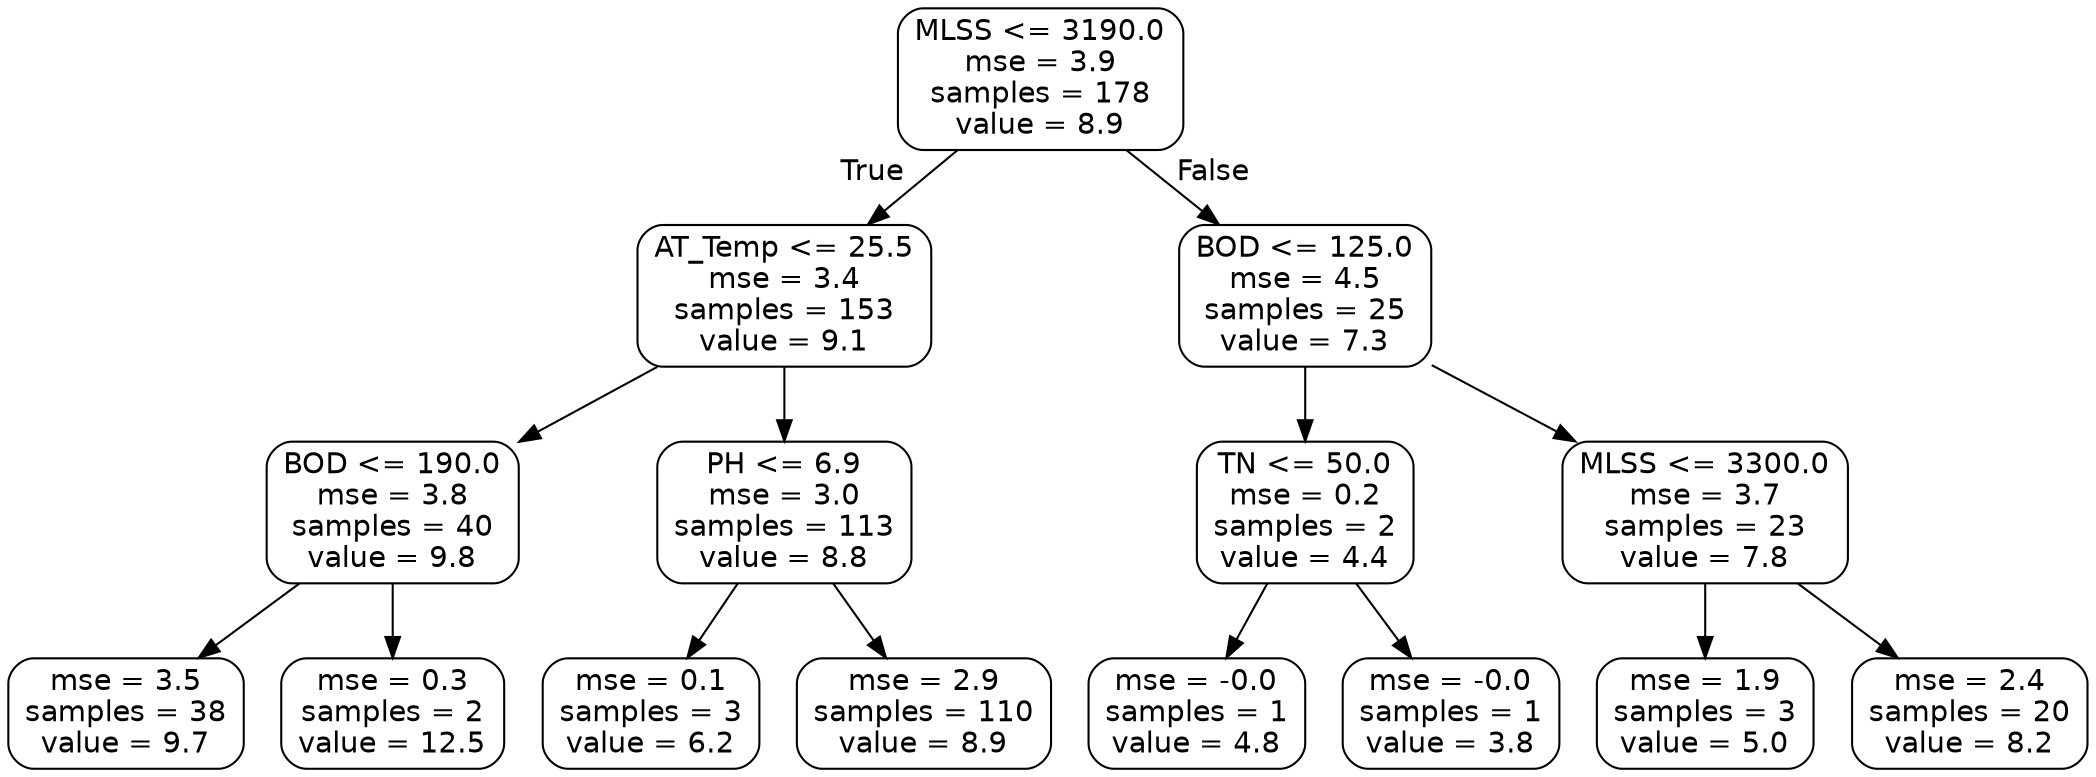 digraph Tree {
node [shape=box, style="rounded", color="black", fontname=helvetica] ;
edge [fontname=helvetica] ;
0 [label="MLSS <= 3190.0\nmse = 3.9\nsamples = 178\nvalue = 8.9"] ;
1 [label="AT_Temp <= 25.5\nmse = 3.4\nsamples = 153\nvalue = 9.1"] ;
0 -> 1 [labeldistance=2.5, labelangle=45, headlabel="True"] ;
2 [label="BOD <= 190.0\nmse = 3.8\nsamples = 40\nvalue = 9.8"] ;
1 -> 2 ;
3 [label="mse = 3.5\nsamples = 38\nvalue = 9.7"] ;
2 -> 3 ;
4 [label="mse = 0.3\nsamples = 2\nvalue = 12.5"] ;
2 -> 4 ;
5 [label="PH <= 6.9\nmse = 3.0\nsamples = 113\nvalue = 8.8"] ;
1 -> 5 ;
6 [label="mse = 0.1\nsamples = 3\nvalue = 6.2"] ;
5 -> 6 ;
7 [label="mse = 2.9\nsamples = 110\nvalue = 8.9"] ;
5 -> 7 ;
8 [label="BOD <= 125.0\nmse = 4.5\nsamples = 25\nvalue = 7.3"] ;
0 -> 8 [labeldistance=2.5, labelangle=-45, headlabel="False"] ;
9 [label="TN <= 50.0\nmse = 0.2\nsamples = 2\nvalue = 4.4"] ;
8 -> 9 ;
10 [label="mse = -0.0\nsamples = 1\nvalue = 4.8"] ;
9 -> 10 ;
11 [label="mse = -0.0\nsamples = 1\nvalue = 3.8"] ;
9 -> 11 ;
12 [label="MLSS <= 3300.0\nmse = 3.7\nsamples = 23\nvalue = 7.8"] ;
8 -> 12 ;
13 [label="mse = 1.9\nsamples = 3\nvalue = 5.0"] ;
12 -> 13 ;
14 [label="mse = 2.4\nsamples = 20\nvalue = 8.2"] ;
12 -> 14 ;
}